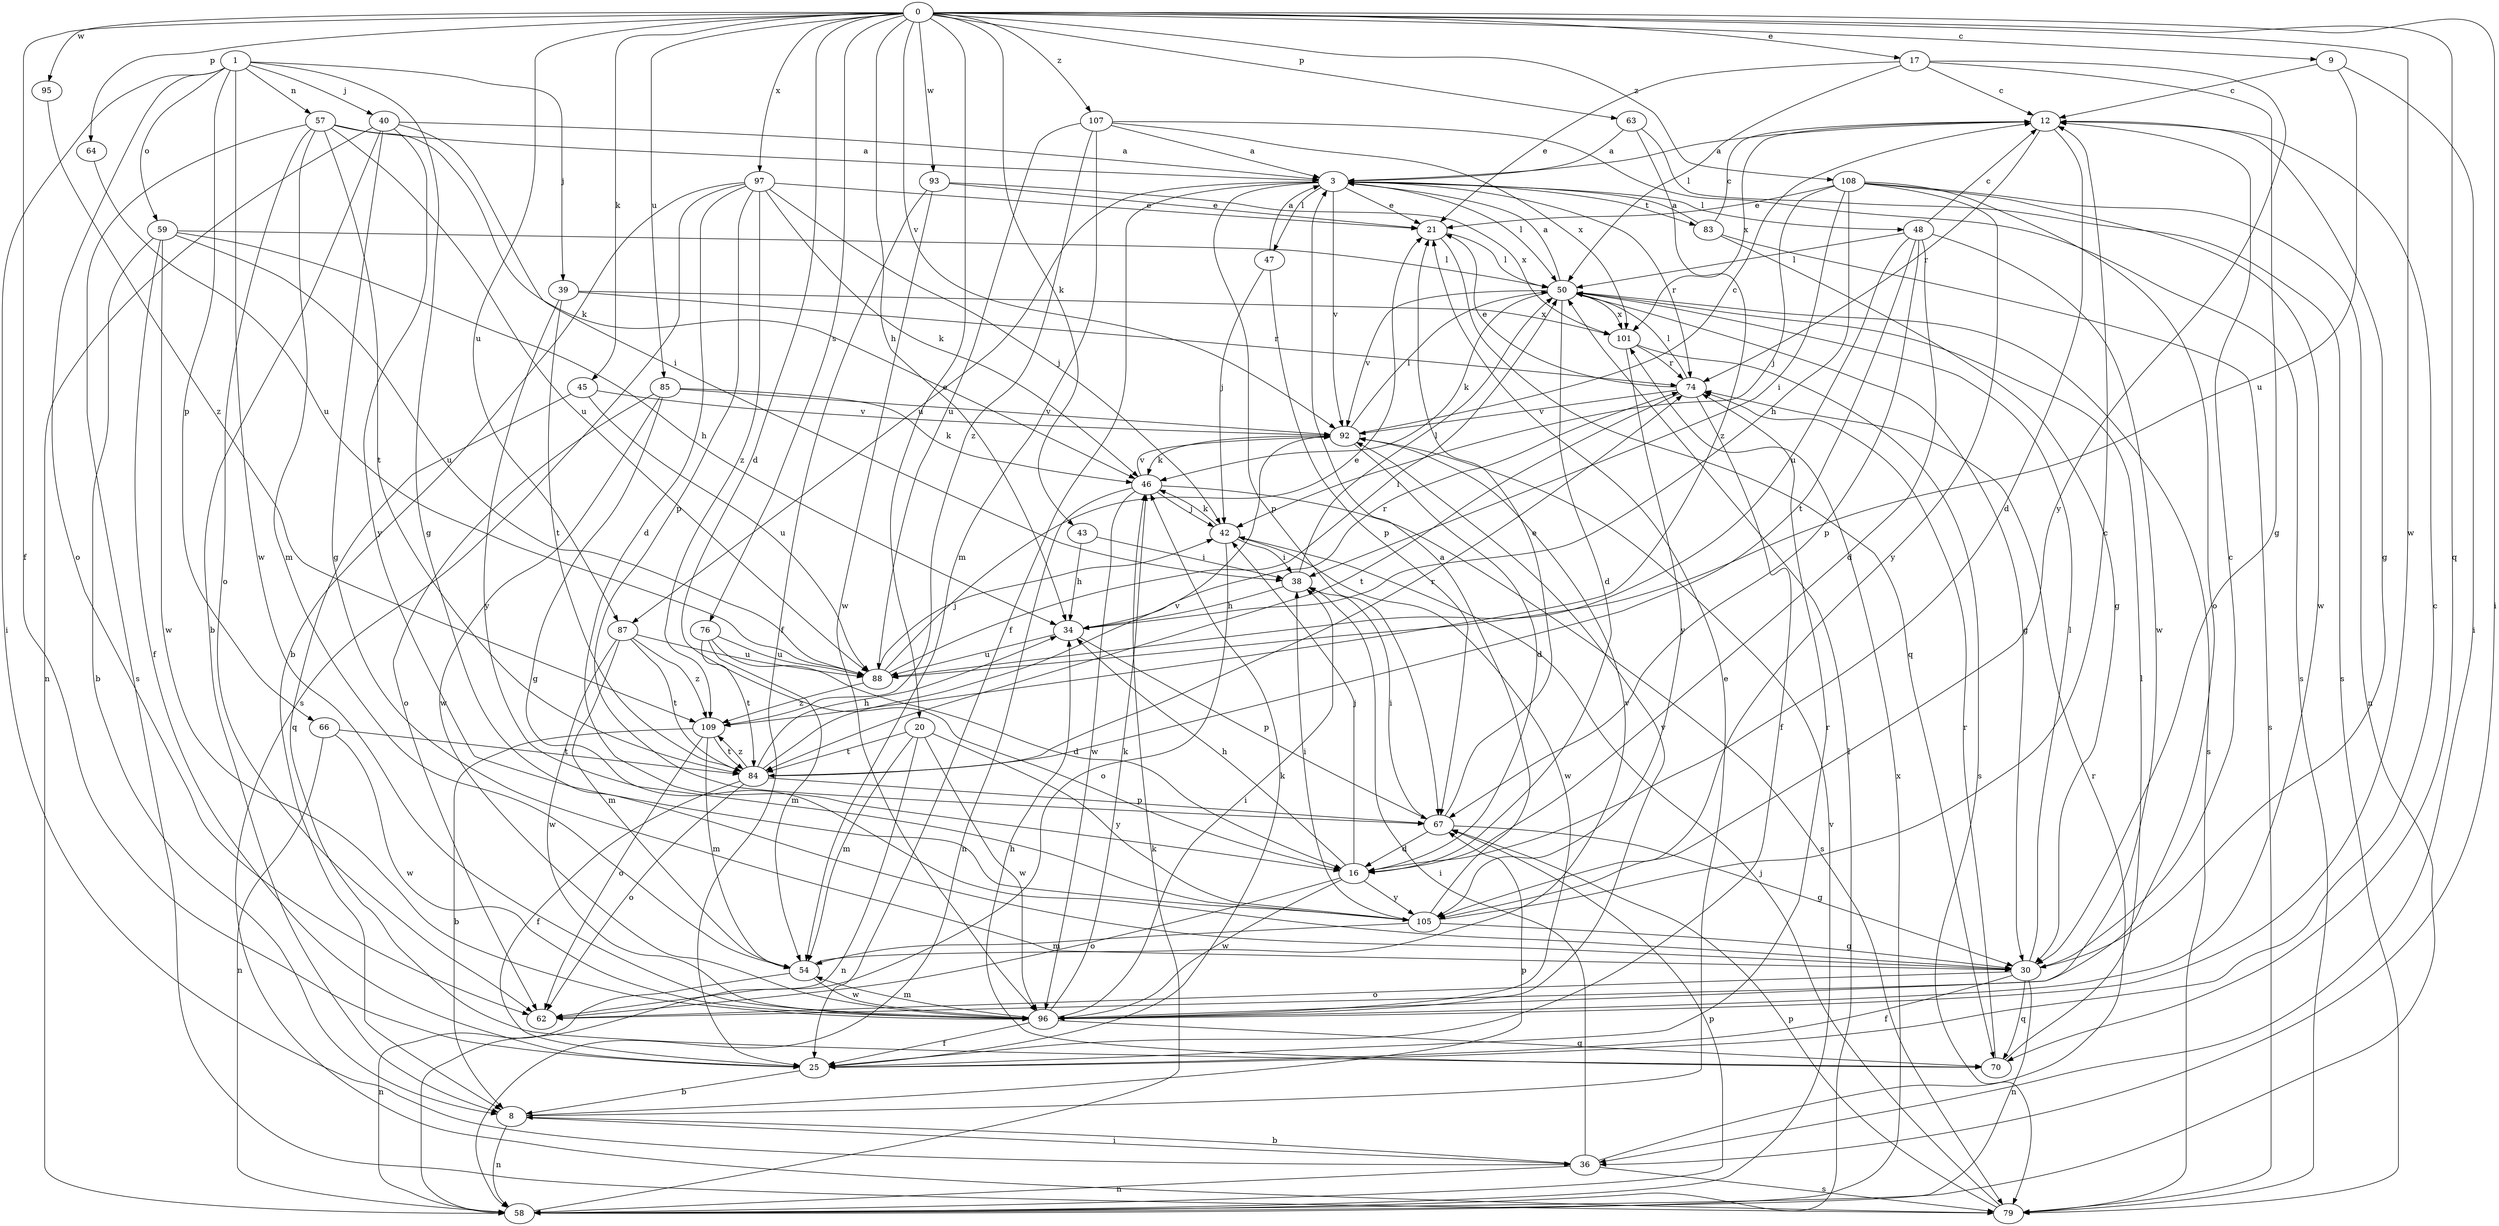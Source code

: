 strict digraph  {
0;
1;
3;
8;
9;
12;
16;
17;
20;
21;
25;
30;
34;
36;
38;
39;
40;
42;
43;
45;
46;
47;
48;
50;
54;
57;
58;
59;
62;
63;
64;
66;
67;
70;
74;
76;
79;
83;
84;
85;
87;
88;
92;
93;
95;
96;
97;
101;
105;
107;
108;
109;
0 -> 9  [label=c];
0 -> 16  [label=d];
0 -> 17  [label=e];
0 -> 20  [label=e];
0 -> 25  [label=f];
0 -> 34  [label=h];
0 -> 36  [label=i];
0 -> 43  [label=k];
0 -> 45  [label=k];
0 -> 63  [label=p];
0 -> 64  [label=p];
0 -> 70  [label=q];
0 -> 76  [label=s];
0 -> 85  [label=u];
0 -> 87  [label=u];
0 -> 92  [label=v];
0 -> 93  [label=w];
0 -> 95  [label=w];
0 -> 96  [label=w];
0 -> 97  [label=x];
0 -> 107  [label=z];
0 -> 108  [label=z];
1 -> 30  [label=g];
1 -> 36  [label=i];
1 -> 39  [label=j];
1 -> 40  [label=j];
1 -> 57  [label=n];
1 -> 59  [label=o];
1 -> 62  [label=o];
1 -> 66  [label=p];
1 -> 96  [label=w];
3 -> 21  [label=e];
3 -> 25  [label=f];
3 -> 47  [label=l];
3 -> 48  [label=l];
3 -> 50  [label=l];
3 -> 67  [label=p];
3 -> 74  [label=r];
3 -> 83  [label=t];
3 -> 87  [label=u];
3 -> 92  [label=v];
8 -> 21  [label=e];
8 -> 36  [label=i];
8 -> 58  [label=n];
8 -> 67  [label=p];
9 -> 12  [label=c];
9 -> 36  [label=i];
9 -> 88  [label=u];
12 -> 3  [label=a];
12 -> 16  [label=d];
12 -> 30  [label=g];
12 -> 74  [label=r];
12 -> 101  [label=x];
16 -> 34  [label=h];
16 -> 42  [label=j];
16 -> 62  [label=o];
16 -> 96  [label=w];
16 -> 105  [label=y];
17 -> 12  [label=c];
17 -> 21  [label=e];
17 -> 30  [label=g];
17 -> 50  [label=l];
17 -> 105  [label=y];
20 -> 54  [label=m];
20 -> 58  [label=n];
20 -> 84  [label=t];
20 -> 96  [label=w];
20 -> 105  [label=y];
21 -> 50  [label=l];
21 -> 70  [label=q];
25 -> 8  [label=b];
25 -> 12  [label=c];
25 -> 46  [label=k];
25 -> 74  [label=r];
30 -> 12  [label=c];
30 -> 25  [label=f];
30 -> 50  [label=l];
30 -> 58  [label=n];
30 -> 62  [label=o];
30 -> 70  [label=q];
34 -> 67  [label=p];
34 -> 74  [label=r];
34 -> 88  [label=u];
36 -> 8  [label=b];
36 -> 38  [label=i];
36 -> 58  [label=n];
36 -> 74  [label=r];
36 -> 79  [label=s];
38 -> 34  [label=h];
38 -> 50  [label=l];
39 -> 74  [label=r];
39 -> 84  [label=t];
39 -> 101  [label=x];
39 -> 105  [label=y];
40 -> 3  [label=a];
40 -> 8  [label=b];
40 -> 30  [label=g];
40 -> 38  [label=i];
40 -> 58  [label=n];
40 -> 105  [label=y];
42 -> 38  [label=i];
42 -> 46  [label=k];
42 -> 62  [label=o];
42 -> 96  [label=w];
43 -> 34  [label=h];
43 -> 38  [label=i];
45 -> 70  [label=q];
45 -> 88  [label=u];
45 -> 92  [label=v];
46 -> 42  [label=j];
46 -> 58  [label=n];
46 -> 79  [label=s];
46 -> 92  [label=v];
46 -> 96  [label=w];
47 -> 3  [label=a];
47 -> 42  [label=j];
47 -> 67  [label=p];
48 -> 12  [label=c];
48 -> 16  [label=d];
48 -> 50  [label=l];
48 -> 67  [label=p];
48 -> 84  [label=t];
48 -> 88  [label=u];
48 -> 96  [label=w];
50 -> 3  [label=a];
50 -> 16  [label=d];
50 -> 30  [label=g];
50 -> 46  [label=k];
50 -> 79  [label=s];
50 -> 92  [label=v];
50 -> 101  [label=x];
54 -> 58  [label=n];
54 -> 92  [label=v];
54 -> 96  [label=w];
57 -> 3  [label=a];
57 -> 46  [label=k];
57 -> 54  [label=m];
57 -> 62  [label=o];
57 -> 79  [label=s];
57 -> 84  [label=t];
57 -> 88  [label=u];
58 -> 46  [label=k];
58 -> 50  [label=l];
58 -> 67  [label=p];
58 -> 92  [label=v];
58 -> 101  [label=x];
59 -> 8  [label=b];
59 -> 25  [label=f];
59 -> 34  [label=h];
59 -> 50  [label=l];
59 -> 88  [label=u];
59 -> 96  [label=w];
63 -> 3  [label=a];
63 -> 79  [label=s];
63 -> 109  [label=z];
64 -> 88  [label=u];
66 -> 58  [label=n];
66 -> 84  [label=t];
66 -> 96  [label=w];
67 -> 16  [label=d];
67 -> 21  [label=e];
67 -> 30  [label=g];
67 -> 38  [label=i];
70 -> 34  [label=h];
70 -> 50  [label=l];
70 -> 74  [label=r];
74 -> 21  [label=e];
74 -> 25  [label=f];
74 -> 50  [label=l];
74 -> 84  [label=t];
74 -> 92  [label=v];
76 -> 16  [label=d];
76 -> 54  [label=m];
76 -> 84  [label=t];
76 -> 88  [label=u];
79 -> 42  [label=j];
79 -> 67  [label=p];
83 -> 3  [label=a];
83 -> 12  [label=c];
83 -> 30  [label=g];
83 -> 79  [label=s];
84 -> 25  [label=f];
84 -> 34  [label=h];
84 -> 62  [label=o];
84 -> 67  [label=p];
84 -> 74  [label=r];
84 -> 92  [label=v];
84 -> 109  [label=z];
85 -> 30  [label=g];
85 -> 46  [label=k];
85 -> 62  [label=o];
85 -> 92  [label=v];
85 -> 96  [label=w];
87 -> 54  [label=m];
87 -> 84  [label=t];
87 -> 88  [label=u];
87 -> 96  [label=w];
87 -> 109  [label=z];
88 -> 21  [label=e];
88 -> 42  [label=j];
88 -> 50  [label=l];
88 -> 109  [label=z];
92 -> 12  [label=c];
92 -> 16  [label=d];
92 -> 46  [label=k];
92 -> 50  [label=l];
93 -> 21  [label=e];
93 -> 25  [label=f];
93 -> 96  [label=w];
93 -> 101  [label=x];
95 -> 109  [label=z];
96 -> 25  [label=f];
96 -> 38  [label=i];
96 -> 46  [label=k];
96 -> 54  [label=m];
96 -> 70  [label=q];
96 -> 92  [label=v];
97 -> 8  [label=b];
97 -> 16  [label=d];
97 -> 21  [label=e];
97 -> 42  [label=j];
97 -> 46  [label=k];
97 -> 67  [label=p];
97 -> 79  [label=s];
97 -> 109  [label=z];
101 -> 74  [label=r];
101 -> 79  [label=s];
101 -> 105  [label=y];
105 -> 3  [label=a];
105 -> 12  [label=c];
105 -> 30  [label=g];
105 -> 38  [label=i];
105 -> 54  [label=m];
107 -> 3  [label=a];
107 -> 54  [label=m];
107 -> 79  [label=s];
107 -> 88  [label=u];
107 -> 101  [label=x];
107 -> 109  [label=z];
108 -> 21  [label=e];
108 -> 34  [label=h];
108 -> 38  [label=i];
108 -> 42  [label=j];
108 -> 58  [label=n];
108 -> 62  [label=o];
108 -> 96  [label=w];
108 -> 105  [label=y];
109 -> 8  [label=b];
109 -> 54  [label=m];
109 -> 62  [label=o];
109 -> 84  [label=t];
}
